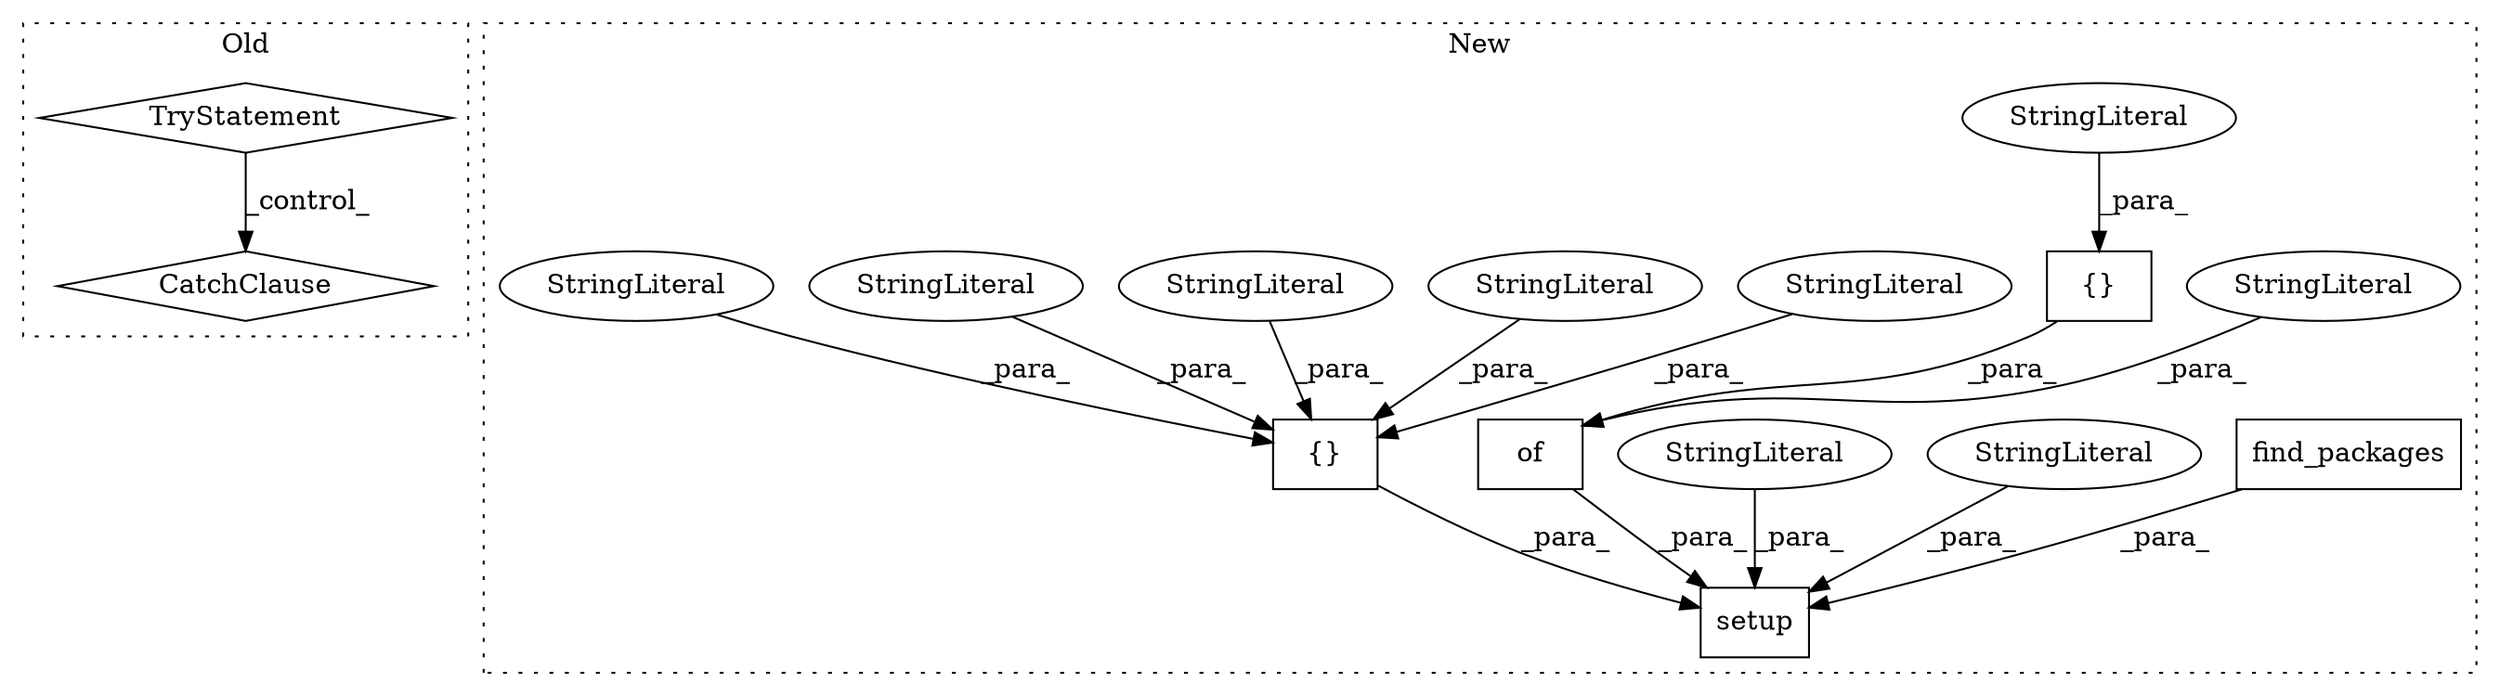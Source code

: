 digraph G {
subgraph cluster0 {
1 [label="CatchClause" a="12" s="1406,1459" l="11,2" shape="diamond"];
3 [label="TryStatement" a="54" s="1228" l="4" shape="diamond"];
label = "Old";
style="dotted";
}
subgraph cluster1 {
2 [label="find_packages" a="32" s="826,865" l="14,1" shape="box"];
4 [label="setup" a="32" s="872,1641" l="6,1" shape="box"];
5 [label="of" a="32" s="1265,1315" l="3,1" shape="box"];
6 [label="{}" a="4" s="1337,1640" l="1,1" shape="box"];
7 [label="StringLiteral" a="45" s="1042" l="56" shape="ellipse"];
8 [label="{}" a="4" s="1301,1314" l="1,1" shape="box"];
9 [label="StringLiteral" a="45" s="1021" l="20" shape="ellipse"];
10 [label="StringLiteral" a="45" s="1302" l="12" shape="ellipse"];
11 [label="StringLiteral" a="45" s="1540" l="39" shape="ellipse"];
12 [label="StringLiteral" a="45" s="1268" l="20" shape="ellipse"];
13 [label="StringLiteral" a="45" s="1391" l="29" shape="ellipse"];
14 [label="StringLiteral" a="45" s="1421" l="38" shape="ellipse"];
15 [label="StringLiteral" a="45" s="1580" l="60" shape="ellipse"];
16 [label="StringLiteral" a="45" s="1338" l="52" shape="ellipse"];
label = "New";
style="dotted";
}
2 -> 4 [label="_para_"];
3 -> 1 [label="_control_"];
5 -> 4 [label="_para_"];
6 -> 4 [label="_para_"];
7 -> 4 [label="_para_"];
8 -> 5 [label="_para_"];
9 -> 4 [label="_para_"];
10 -> 8 [label="_para_"];
11 -> 6 [label="_para_"];
12 -> 5 [label="_para_"];
13 -> 6 [label="_para_"];
14 -> 6 [label="_para_"];
15 -> 6 [label="_para_"];
16 -> 6 [label="_para_"];
}